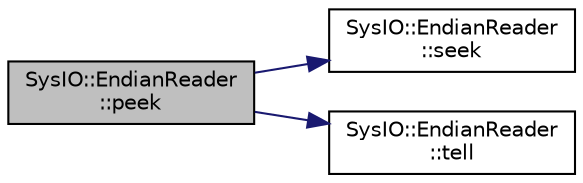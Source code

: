 digraph "SysIO::EndianReader::peek"
{
 // LATEX_PDF_SIZE
  edge [fontname="Helvetica",fontsize="10",labelfontname="Helvetica",labelfontsize="10"];
  node [fontname="Helvetica",fontsize="10",shape=record];
  rankdir="LR";
  Node1 [label="SysIO::EndianReader\l::peek",height=0.2,width=0.4,color="black", fillcolor="grey75", style="filled", fontcolor="black",tooltip="Read some data from the stream, without updating stream position. Creates a new instance of type."];
  Node1 -> Node2 [color="midnightblue",fontsize="10",style="solid",fontname="Helvetica"];
  Node2 [label="SysIO::EndianReader\l::seek",height=0.2,width=0.4,color="black", fillcolor="white", style="filled",URL="$class_sys_i_o_1_1_endian_reader.html#ae4b69c946b0ff15d2cd89d3448ea5576",tooltip="Goto a specific offset."];
  Node1 -> Node3 [color="midnightblue",fontsize="10",style="solid",fontname="Helvetica"];
  Node3 [label="SysIO::EndianReader\l::tell",height=0.2,width=0.4,color="black", fillcolor="white", style="filled",URL="$class_sys_i_o_1_1_endian_reader.html#a66d087f8d98f74393be3d2c993045c5a",tooltip="Gets the current position in the stream."];
}
